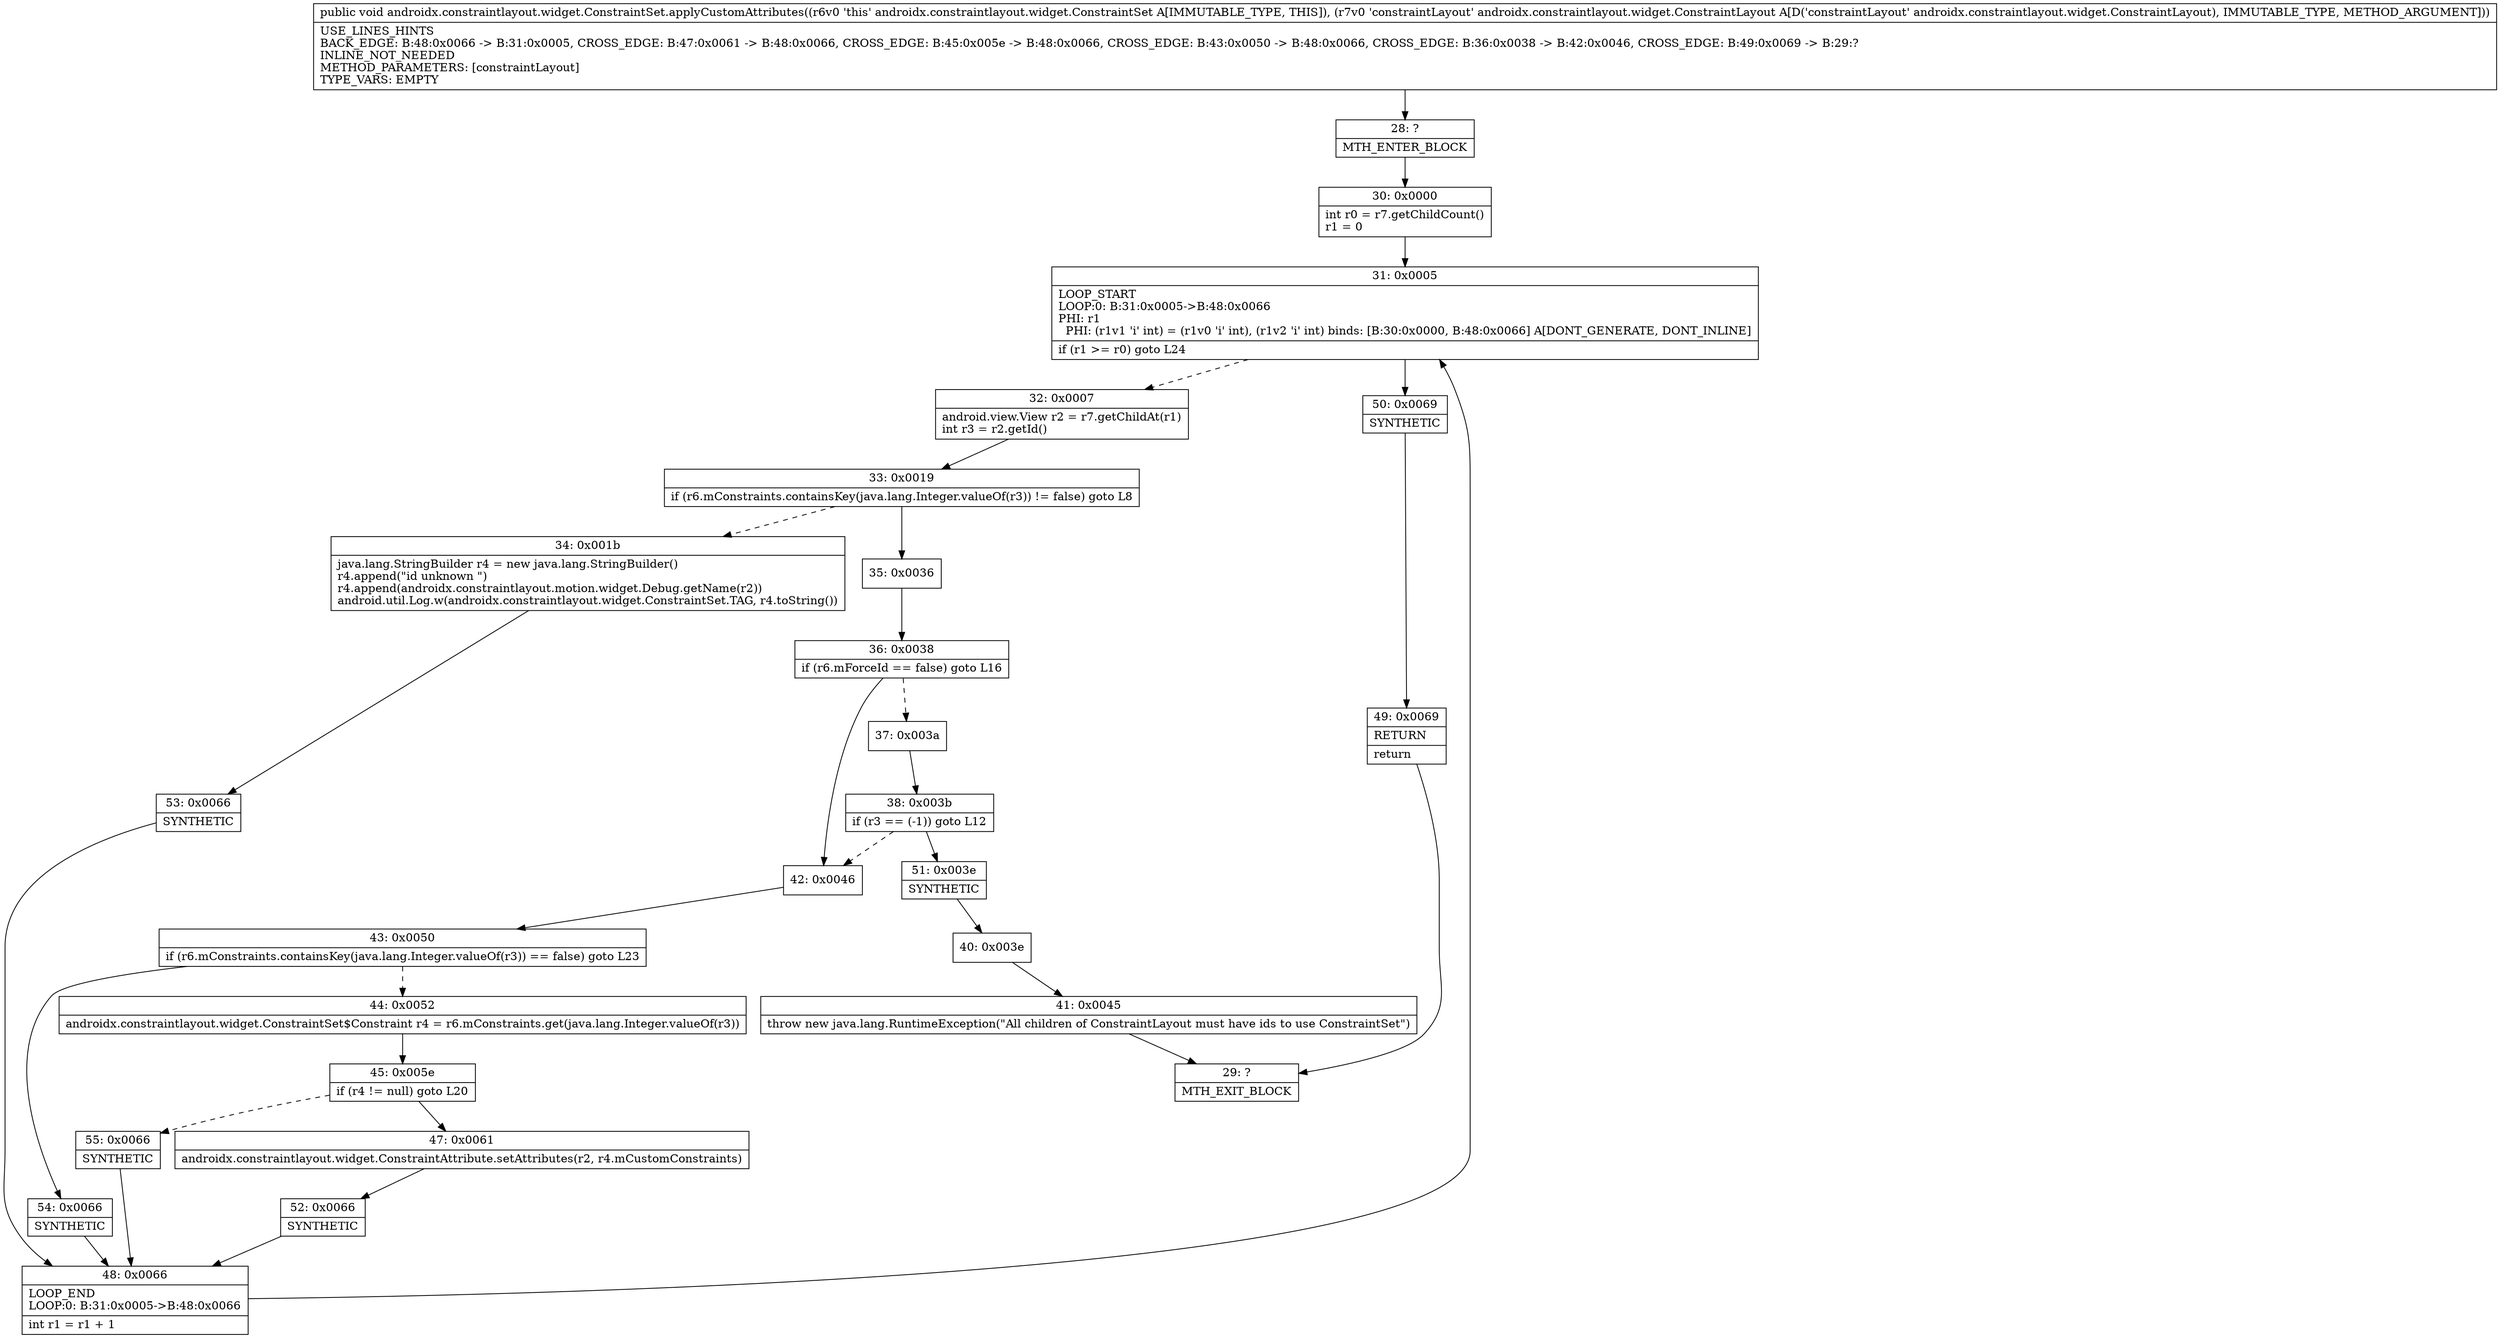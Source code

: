 digraph "CFG forandroidx.constraintlayout.widget.ConstraintSet.applyCustomAttributes(Landroidx\/constraintlayout\/widget\/ConstraintLayout;)V" {
Node_28 [shape=record,label="{28\:\ ?|MTH_ENTER_BLOCK\l}"];
Node_30 [shape=record,label="{30\:\ 0x0000|int r0 = r7.getChildCount()\lr1 = 0\l}"];
Node_31 [shape=record,label="{31\:\ 0x0005|LOOP_START\lLOOP:0: B:31:0x0005\-\>B:48:0x0066\lPHI: r1 \l  PHI: (r1v1 'i' int) = (r1v0 'i' int), (r1v2 'i' int) binds: [B:30:0x0000, B:48:0x0066] A[DONT_GENERATE, DONT_INLINE]\l|if (r1 \>= r0) goto L24\l}"];
Node_32 [shape=record,label="{32\:\ 0x0007|android.view.View r2 = r7.getChildAt(r1)\lint r3 = r2.getId()\l}"];
Node_33 [shape=record,label="{33\:\ 0x0019|if (r6.mConstraints.containsKey(java.lang.Integer.valueOf(r3)) != false) goto L8\l}"];
Node_34 [shape=record,label="{34\:\ 0x001b|java.lang.StringBuilder r4 = new java.lang.StringBuilder()\lr4.append(\"id unknown \")\lr4.append(androidx.constraintlayout.motion.widget.Debug.getName(r2))\landroid.util.Log.w(androidx.constraintlayout.widget.ConstraintSet.TAG, r4.toString())\l}"];
Node_53 [shape=record,label="{53\:\ 0x0066|SYNTHETIC\l}"];
Node_48 [shape=record,label="{48\:\ 0x0066|LOOP_END\lLOOP:0: B:31:0x0005\-\>B:48:0x0066\l|int r1 = r1 + 1\l}"];
Node_35 [shape=record,label="{35\:\ 0x0036}"];
Node_36 [shape=record,label="{36\:\ 0x0038|if (r6.mForceId == false) goto L16\l}"];
Node_37 [shape=record,label="{37\:\ 0x003a}"];
Node_38 [shape=record,label="{38\:\ 0x003b|if (r3 == (\-1)) goto L12\l}"];
Node_51 [shape=record,label="{51\:\ 0x003e|SYNTHETIC\l}"];
Node_40 [shape=record,label="{40\:\ 0x003e}"];
Node_41 [shape=record,label="{41\:\ 0x0045|throw new java.lang.RuntimeException(\"All children of ConstraintLayout must have ids to use ConstraintSet\")\l}"];
Node_29 [shape=record,label="{29\:\ ?|MTH_EXIT_BLOCK\l}"];
Node_42 [shape=record,label="{42\:\ 0x0046}"];
Node_43 [shape=record,label="{43\:\ 0x0050|if (r6.mConstraints.containsKey(java.lang.Integer.valueOf(r3)) == false) goto L23\l}"];
Node_44 [shape=record,label="{44\:\ 0x0052|androidx.constraintlayout.widget.ConstraintSet$Constraint r4 = r6.mConstraints.get(java.lang.Integer.valueOf(r3))\l}"];
Node_45 [shape=record,label="{45\:\ 0x005e|if (r4 != null) goto L20\l}"];
Node_47 [shape=record,label="{47\:\ 0x0061|androidx.constraintlayout.widget.ConstraintAttribute.setAttributes(r2, r4.mCustomConstraints)\l}"];
Node_52 [shape=record,label="{52\:\ 0x0066|SYNTHETIC\l}"];
Node_55 [shape=record,label="{55\:\ 0x0066|SYNTHETIC\l}"];
Node_54 [shape=record,label="{54\:\ 0x0066|SYNTHETIC\l}"];
Node_50 [shape=record,label="{50\:\ 0x0069|SYNTHETIC\l}"];
Node_49 [shape=record,label="{49\:\ 0x0069|RETURN\l|return\l}"];
MethodNode[shape=record,label="{public void androidx.constraintlayout.widget.ConstraintSet.applyCustomAttributes((r6v0 'this' androidx.constraintlayout.widget.ConstraintSet A[IMMUTABLE_TYPE, THIS]), (r7v0 'constraintLayout' androidx.constraintlayout.widget.ConstraintLayout A[D('constraintLayout' androidx.constraintlayout.widget.ConstraintLayout), IMMUTABLE_TYPE, METHOD_ARGUMENT]))  | USE_LINES_HINTS\lBACK_EDGE: B:48:0x0066 \-\> B:31:0x0005, CROSS_EDGE: B:47:0x0061 \-\> B:48:0x0066, CROSS_EDGE: B:45:0x005e \-\> B:48:0x0066, CROSS_EDGE: B:43:0x0050 \-\> B:48:0x0066, CROSS_EDGE: B:36:0x0038 \-\> B:42:0x0046, CROSS_EDGE: B:49:0x0069 \-\> B:29:?\lINLINE_NOT_NEEDED\lMETHOD_PARAMETERS: [constraintLayout]\lTYPE_VARS: EMPTY\l}"];
MethodNode -> Node_28;Node_28 -> Node_30;
Node_30 -> Node_31;
Node_31 -> Node_32[style=dashed];
Node_31 -> Node_50;
Node_32 -> Node_33;
Node_33 -> Node_34[style=dashed];
Node_33 -> Node_35;
Node_34 -> Node_53;
Node_53 -> Node_48;
Node_48 -> Node_31;
Node_35 -> Node_36;
Node_36 -> Node_37[style=dashed];
Node_36 -> Node_42;
Node_37 -> Node_38;
Node_38 -> Node_42[style=dashed];
Node_38 -> Node_51;
Node_51 -> Node_40;
Node_40 -> Node_41;
Node_41 -> Node_29;
Node_42 -> Node_43;
Node_43 -> Node_44[style=dashed];
Node_43 -> Node_54;
Node_44 -> Node_45;
Node_45 -> Node_47;
Node_45 -> Node_55[style=dashed];
Node_47 -> Node_52;
Node_52 -> Node_48;
Node_55 -> Node_48;
Node_54 -> Node_48;
Node_50 -> Node_49;
Node_49 -> Node_29;
}

